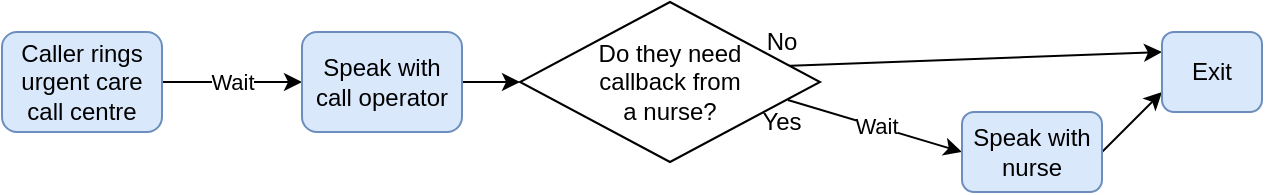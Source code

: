 <mxfile version="24.7.14">
  <diagram name="Page-1" id="7b8ZBI9Szsv6WEtLPp9a">
    <mxGraphModel dx="794" dy="1180" grid="1" gridSize="10" guides="1" tooltips="1" connect="1" arrows="1" fold="1" page="1" pageScale="1" pageWidth="827" pageHeight="1169" math="0" shadow="0">
      <root>
        <mxCell id="0" />
        <mxCell id="1" parent="0" />
        <mxCell id="KEXesUUuygaMdhtNGISf-3" value="Wait" style="edgeStyle=orthogonalEdgeStyle;rounded=0;orthogonalLoop=1;jettySize=auto;html=1;exitX=1;exitY=0.5;exitDx=0;exitDy=0;entryX=0;entryY=0.5;entryDx=0;entryDy=0;" edge="1" parent="1" source="KEXesUUuygaMdhtNGISf-1" target="KEXesUUuygaMdhtNGISf-2">
          <mxGeometry relative="1" as="geometry" />
        </mxCell>
        <mxCell id="KEXesUUuygaMdhtNGISf-1" value="Caller rings urgent care call centre" style="rounded=1;whiteSpace=wrap;html=1;fillColor=#dae8fc;strokeColor=#6c8ebf;" vertex="1" parent="1">
          <mxGeometry x="80" y="240" width="80" height="50" as="geometry" />
        </mxCell>
        <mxCell id="KEXesUUuygaMdhtNGISf-5" style="edgeStyle=orthogonalEdgeStyle;rounded=0;orthogonalLoop=1;jettySize=auto;html=1;exitX=1;exitY=0.5;exitDx=0;exitDy=0;entryX=0;entryY=0.5;entryDx=0;entryDy=0;" edge="1" parent="1" source="KEXesUUuygaMdhtNGISf-2" target="KEXesUUuygaMdhtNGISf-4">
          <mxGeometry relative="1" as="geometry" />
        </mxCell>
        <mxCell id="KEXesUUuygaMdhtNGISf-2" value="Speak with call operator" style="rounded=1;whiteSpace=wrap;html=1;fillColor=#dae8fc;strokeColor=#6c8ebf;" vertex="1" parent="1">
          <mxGeometry x="230" y="240" width="80" height="50" as="geometry" />
        </mxCell>
        <mxCell id="KEXesUUuygaMdhtNGISf-7" value="Wait" style="rounded=0;orthogonalLoop=1;jettySize=auto;html=1;exitX=0.893;exitY=0.613;exitDx=0;exitDy=0;entryX=0;entryY=0.5;entryDx=0;entryDy=0;exitPerimeter=0;" edge="1" parent="1" source="KEXesUUuygaMdhtNGISf-4" target="KEXesUUuygaMdhtNGISf-6">
          <mxGeometry relative="1" as="geometry" />
        </mxCell>
        <mxCell id="KEXesUUuygaMdhtNGISf-10" style="rounded=0;orthogonalLoop=1;jettySize=auto;html=1;exitX=0.88;exitY=0.4;exitDx=0;exitDy=0;entryX=0;entryY=0.25;entryDx=0;entryDy=0;exitPerimeter=0;" edge="1" parent="1" source="KEXesUUuygaMdhtNGISf-4" target="KEXesUUuygaMdhtNGISf-8">
          <mxGeometry relative="1" as="geometry" />
        </mxCell>
        <mxCell id="KEXesUUuygaMdhtNGISf-4" value="Do they need&lt;div&gt;callback from&lt;/div&gt;&lt;div&gt;a nurse?&lt;/div&gt;" style="rhombus;whiteSpace=wrap;html=1;" vertex="1" parent="1">
          <mxGeometry x="339" y="225" width="150" height="80" as="geometry" />
        </mxCell>
        <mxCell id="KEXesUUuygaMdhtNGISf-9" style="rounded=0;orthogonalLoop=1;jettySize=auto;html=1;exitX=1;exitY=0.5;exitDx=0;exitDy=0;entryX=0;entryY=0.75;entryDx=0;entryDy=0;" edge="1" parent="1" source="KEXesUUuygaMdhtNGISf-6" target="KEXesUUuygaMdhtNGISf-8">
          <mxGeometry relative="1" as="geometry" />
        </mxCell>
        <mxCell id="KEXesUUuygaMdhtNGISf-6" value="Speak with nurse" style="rounded=1;whiteSpace=wrap;html=1;fillColor=#dae8fc;strokeColor=#6c8ebf;" vertex="1" parent="1">
          <mxGeometry x="560" y="280" width="70" height="40" as="geometry" />
        </mxCell>
        <mxCell id="KEXesUUuygaMdhtNGISf-8" value="Exit" style="rounded=1;whiteSpace=wrap;html=1;fillColor=#dae8fc;strokeColor=#6c8ebf;" vertex="1" parent="1">
          <mxGeometry x="660" y="240" width="50" height="40" as="geometry" />
        </mxCell>
        <mxCell id="KEXesUUuygaMdhtNGISf-12" value="No" style="text;html=1;align=center;verticalAlign=middle;whiteSpace=wrap;rounded=0;" vertex="1" parent="1">
          <mxGeometry x="440" y="230" width="60" height="30" as="geometry" />
        </mxCell>
        <mxCell id="KEXesUUuygaMdhtNGISf-13" value="Yes" style="text;html=1;align=center;verticalAlign=middle;whiteSpace=wrap;rounded=0;" vertex="1" parent="1">
          <mxGeometry x="440" y="270" width="60" height="30" as="geometry" />
        </mxCell>
      </root>
    </mxGraphModel>
  </diagram>
</mxfile>
